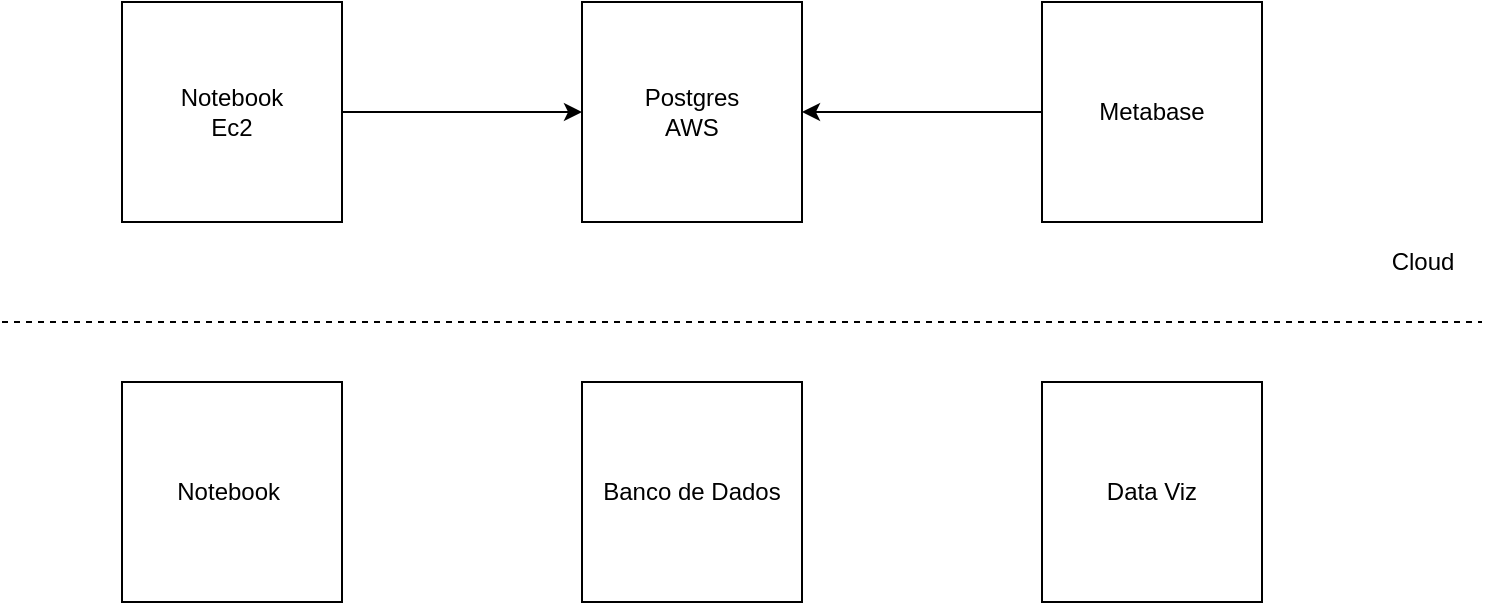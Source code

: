 <mxfile version="20.3.3" type="github">
  <diagram id="tXTnSrVkO6NxYnPtoYDi" name="Página-1">
    <mxGraphModel dx="827" dy="452" grid="1" gridSize="10" guides="1" tooltips="1" connect="1" arrows="1" fold="1" page="1" pageScale="1" pageWidth="827" pageHeight="1169" math="0" shadow="0">
      <root>
        <mxCell id="0" />
        <mxCell id="1" parent="0" />
        <mxCell id="sOkp2SHZvLKqqa1OrtA6-1" value="Notebook&lt;span style=&quot;white-space: pre;&quot;&gt;	&lt;/span&gt;" style="whiteSpace=wrap;html=1;aspect=fixed;" vertex="1" parent="1">
          <mxGeometry x="90" y="240" width="110" height="110" as="geometry" />
        </mxCell>
        <mxCell id="sOkp2SHZvLKqqa1OrtA6-2" value="Banco de Dados" style="whiteSpace=wrap;html=1;aspect=fixed;" vertex="1" parent="1">
          <mxGeometry x="320" y="240" width="110" height="110" as="geometry" />
        </mxCell>
        <mxCell id="sOkp2SHZvLKqqa1OrtA6-4" value="Data Viz" style="whiteSpace=wrap;html=1;aspect=fixed;" vertex="1" parent="1">
          <mxGeometry x="550" y="240" width="110" height="110" as="geometry" />
        </mxCell>
        <mxCell id="sOkp2SHZvLKqqa1OrtA6-9" style="edgeStyle=none;rounded=0;orthogonalLoop=1;jettySize=auto;html=1;exitX=0;exitY=0.5;exitDx=0;exitDy=0;entryX=1;entryY=0.5;entryDx=0;entryDy=0;" edge="1" parent="1" source="sOkp2SHZvLKqqa1OrtA6-6" target="sOkp2SHZvLKqqa1OrtA6-5">
          <mxGeometry relative="1" as="geometry">
            <mxPoint x="480" y="180" as="sourcePoint" />
            <mxPoint x="490" y="100" as="targetPoint" />
          </mxGeometry>
        </mxCell>
        <mxCell id="sOkp2SHZvLKqqa1OrtA6-5" value="Postgres&lt;br&gt;AWS" style="whiteSpace=wrap;html=1;aspect=fixed;" vertex="1" parent="1">
          <mxGeometry x="320" y="50" width="110" height="110" as="geometry" />
        </mxCell>
        <mxCell id="sOkp2SHZvLKqqa1OrtA6-6" value="Metabase" style="whiteSpace=wrap;html=1;aspect=fixed;" vertex="1" parent="1">
          <mxGeometry x="550" y="50" width="110" height="110" as="geometry" />
        </mxCell>
        <mxCell id="sOkp2SHZvLKqqa1OrtA6-8" style="edgeStyle=none;rounded=0;orthogonalLoop=1;jettySize=auto;html=1;exitX=1;exitY=0.5;exitDx=0;exitDy=0;" edge="1" parent="1" source="sOkp2SHZvLKqqa1OrtA6-7" target="sOkp2SHZvLKqqa1OrtA6-5">
          <mxGeometry relative="1" as="geometry" />
        </mxCell>
        <mxCell id="sOkp2SHZvLKqqa1OrtA6-7" value="Notebook&lt;br&gt;Ec2" style="whiteSpace=wrap;html=1;aspect=fixed;" vertex="1" parent="1">
          <mxGeometry x="90" y="50" width="110" height="110" as="geometry" />
        </mxCell>
        <mxCell id="sOkp2SHZvLKqqa1OrtA6-11" value="" style="endArrow=none;dashed=1;html=1;rounded=0;" edge="1" parent="1">
          <mxGeometry width="50" height="50" relative="1" as="geometry">
            <mxPoint x="30" y="210" as="sourcePoint" />
            <mxPoint x="770" y="210" as="targetPoint" />
          </mxGeometry>
        </mxCell>
        <mxCell id="sOkp2SHZvLKqqa1OrtA6-13" value="Cloud" style="text;html=1;align=center;verticalAlign=middle;resizable=0;points=[];autosize=1;strokeColor=none;fillColor=none;" vertex="1" parent="1">
          <mxGeometry x="715" y="165" width="50" height="30" as="geometry" />
        </mxCell>
      </root>
    </mxGraphModel>
  </diagram>
</mxfile>

